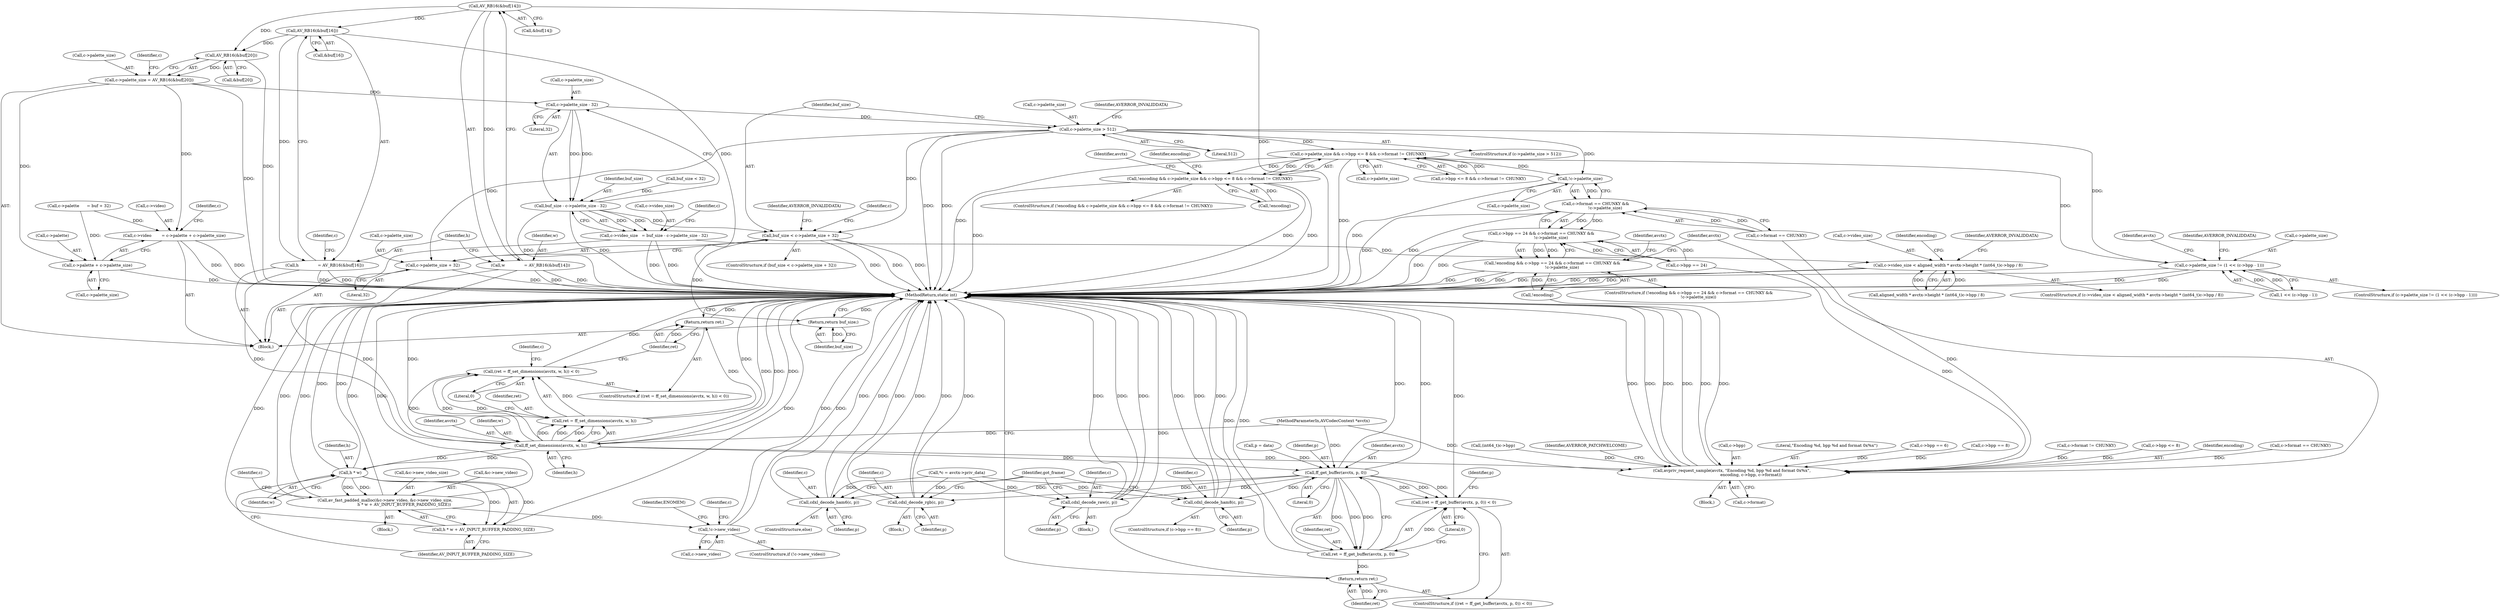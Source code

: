 digraph "0_FFmpeg_e1b60aad77c27ed5d4dfc11e5e6a05a38c70489d@pointer" {
"1000156" [label="(Call,AV_RB16(&buf[14]))"];
"1000154" [label="(Call,w               = AV_RB16(&buf[14]))"];
"1000270" [label="(Call,ff_set_dimensions(avctx, w, h))"];
"1000267" [label="(Call,(ret = ff_set_dimensions(avctx, w, h)) < 0)"];
"1000268" [label="(Call,ret = ff_set_dimensions(avctx, w, h))"];
"1000275" [label="(Return,return ret;)"];
"1000420" [label="(Call,avpriv_request_sample(avctx, \"Encoding %d, bpp %d and format 0x%x\",\n                              encoding, c->bpp, c->format))"];
"1000436" [label="(Call,ff_get_buffer(avctx, p, 0))"];
"1000433" [label="(Call,(ret = ff_get_buffer(avctx, p, 0)) < 0)"];
"1000434" [label="(Call,ret = ff_get_buffer(avctx, p, 0))"];
"1000441" [label="(Return,return ret;)"];
"1000479" [label="(Call,cdxl_decode_ham8(c, p))"];
"1000483" [label="(Call,cdxl_decode_ham6(c, p))"];
"1000494" [label="(Call,cdxl_decode_rgb(c, p))"];
"1000499" [label="(Call,cdxl_decode_raw(c, p))"];
"1000461" [label="(Call,h * w)"];
"1000451" [label="(Call,av_fast_padded_malloc(&c->new_video, &c->new_video_size,\n                              h * w + AV_INPUT_BUFFER_PADDING_SIZE))"];
"1000466" [label="(Call,!c->new_video)"];
"1000460" [label="(Call,h * w + AV_INPUT_BUFFER_PADDING_SIZE)"];
"1000163" [label="(Call,AV_RB16(&buf[16]))"];
"1000161" [label="(Call,h               = AV_RB16(&buf[16]))"];
"1000179" [label="(Call,AV_RB16(&buf[20]))"];
"1000175" [label="(Call,c->palette_size = AV_RB16(&buf[20]))"];
"1000191" [label="(Call,c->video        = c->palette + c->palette_size)"];
"1000195" [label="(Call,c->palette + c->palette_size)"];
"1000208" [label="(Call,c->palette_size - 32)"];
"1000206" [label="(Call,buf_size - c->palette_size - 32)"];
"1000202" [label="(Call,c->video_size   = buf_size - c->palette_size - 32)"];
"1000310" [label="(Call,c->video_size < aligned_width * avctx->height * (int64_t)c->bpp / 8)"];
"1000222" [label="(Call,buf_size < c->palette_size + 32)"];
"1000506" [label="(Return,return buf_size;)"];
"1000214" [label="(Call,c->palette_size > 512)"];
"1000224" [label="(Call,c->palette_size + 32)"];
"1000333" [label="(Call,c->palette_size && c->bpp <= 8 && c->format != CHUNKY)"];
"1000330" [label="(Call,!encoding && c->palette_size && c->bpp <= 8 && c->format != CHUNKY)"];
"1000373" [label="(Call,c->palette_size != (1 << (c->bpp - 1)))"];
"1000408" [label="(Call,!c->palette_size)"];
"1000402" [label="(Call,c->format == CHUNKY &&\n               !c->palette_size)"];
"1000396" [label="(Call,c->bpp == 24 && c->format == CHUNKY &&\n               !c->palette_size)"];
"1000393" [label="(Call,!encoding && c->bpp == 24 && c->format == CHUNKY &&\n               !c->palette_size)"];
"1000440" [label="(Literal,0)"];
"1000175" [label="(Call,c->palette_size = AV_RB16(&buf[20]))"];
"1000343" [label="(Call,c->format != CHUNKY)"];
"1000445" [label="(Identifier,p)"];
"1000437" [label="(Identifier,avctx)"];
"1000419" [label="(Block,)"];
"1000311" [label="(Call,c->video_size)"];
"1000338" [label="(Call,c->bpp <= 8)"];
"1000495" [label="(Identifier,c)"];
"1000206" [label="(Call,buf_size - c->palette_size - 32)"];
"1000452" [label="(Call,&c->new_video)"];
"1000435" [label="(Identifier,ret)"];
"1000464" [label="(Identifier,AV_INPUT_BUFFER_PADDING_SIZE)"];
"1000155" [label="(Identifier,w)"];
"1000332" [label="(Identifier,encoding)"];
"1000388" [label="(Identifier,avctx)"];
"1000223" [label="(Identifier,buf_size)"];
"1000215" [label="(Call,c->palette_size)"];
"1000423" [label="(Identifier,encoding)"];
"1000442" [label="(Identifier,ret)"];
"1000310" [label="(Call,c->video_size < aligned_width * avctx->height * (int64_t)c->bpp / 8)"];
"1000271" [label="(Identifier,avctx)"];
"1000433" [label="(Call,(ret = ff_get_buffer(avctx, p, 0)) < 0)"];
"1000208" [label="(Call,c->palette_size - 32)"];
"1000500" [label="(Identifier,c)"];
"1000351" [label="(Identifier,avctx)"];
"1000309" [label="(ControlStructure,if (c->video_size < aligned_width * avctx->height * (int64_t)c->bpp / 8))"];
"1000105" [label="(Block,)"];
"1000221" [label="(ControlStructure,if (buf_size < c->palette_size + 32))"];
"1000228" [label="(Literal,32)"];
"1000222" [label="(Call,buf_size < c->palette_size + 32)"];
"1000112" [label="(Call,p = data)"];
"1000176" [label="(Call,c->palette_size)"];
"1000268" [label="(Call,ret = ff_set_dimensions(avctx, w, h))"];
"1000501" [label="(Identifier,p)"];
"1000462" [label="(Identifier,h)"];
"1000204" [label="(Identifier,c)"];
"1000393" [label="(Call,!encoding && c->bpp == 24 && c->format == CHUNKY &&\n               !c->palette_size)"];
"1000493" [label="(Block,)"];
"1000329" [label="(ControlStructure,if (!encoding && c->palette_size && c->bpp <= 8 && c->format != CHUNKY))"];
"1000314" [label="(Call,aligned_width * avctx->height * (int64_t)c->bpp / 8)"];
"1000184" [label="(Call,c->palette      = buf + 32)"];
"1000330" [label="(Call,!encoding && c->palette_size && c->bpp <= 8 && c->format != CHUNKY)"];
"1000460" [label="(Call,h * w + AV_INPUT_BUFFER_PADDING_SIZE)"];
"1000278" [label="(Call,c->format == CHUNKY)"];
"1000397" [label="(Call,c->bpp == 24)"];
"1000213" [label="(ControlStructure,if (c->palette_size > 512))"];
"1000427" [label="(Call,c->format)"];
"1000468" [label="(Identifier,c)"];
"1000192" [label="(Call,c->video)"];
"1000214" [label="(Call,c->palette_size > 512)"];
"1000328" [label="(Identifier,AVERROR_INVALIDDATA)"];
"1000230" [label="(Identifier,AVERROR_INVALIDDATA)"];
"1000409" [label="(Call,c->palette_size)"];
"1000334" [label="(Call,c->palette_size)"];
"1000195" [label="(Call,c->palette + c->palette_size)"];
"1000507" [label="(Identifier,buf_size)"];
"1000207" [label="(Identifier,buf_size)"];
"1000485" [label="(Identifier,p)"];
"1000267" [label="(Call,(ret = ff_set_dimensions(avctx, w, h)) < 0)"];
"1000438" [label="(Identifier,p)"];
"1000499" [label="(Call,cdxl_decode_raw(c, p))"];
"1000496" [label="(Identifier,p)"];
"1000472" [label="(Identifier,ENOMEM)"];
"1000483" [label="(Call,cdxl_decode_ham6(c, p))"];
"1000482" [label="(ControlStructure,else)"];
"1000377" [label="(Call,1 << (c->bpp - 1))"];
"1000270" [label="(Call,ff_set_dimensions(avctx, w, h))"];
"1000164" [label="(Call,&buf[16])"];
"1000272" [label="(Identifier,w)"];
"1000476" [label="(Identifier,c)"];
"1000385" [label="(Identifier,AVERROR_INVALIDDATA)"];
"1000465" [label="(ControlStructure,if (!c->new_video))"];
"1000209" [label="(Call,c->palette_size)"];
"1000420" [label="(Call,avpriv_request_sample(avctx, \"Encoding %d, bpp %d and format 0x%x\",\n                              encoding, c->bpp, c->format))"];
"1000498" [label="(Block,)"];
"1000280" [label="(Identifier,c)"];
"1000133" [label="(Call,buf_size < 32)"];
"1000394" [label="(Call,!encoding)"];
"1000163" [label="(Call,AV_RB16(&buf[16]))"];
"1000484" [label="(Identifier,c)"];
"1000333" [label="(Call,c->palette_size && c->bpp <= 8 && c->format != CHUNKY)"];
"1000504" [label="(Identifier,got_frame)"];
"1000162" [label="(Identifier,h)"];
"1000506" [label="(Return,return buf_size;)"];
"1000392" [label="(ControlStructure,if (!encoding && c->bpp == 24 && c->format == CHUNKY &&\n               !c->palette_size))"];
"1000337" [label="(Call,c->bpp <= 8 && c->format != CHUNKY)"];
"1000203" [label="(Call,c->video_size)"];
"1000218" [label="(Literal,512)"];
"1000461" [label="(Call,h * w)"];
"1000415" [label="(Identifier,avctx)"];
"1000321" [label="(Call,(int64_t)c->bpp)"];
"1000220" [label="(Identifier,AVERROR_INVALIDDATA)"];
"1000234" [label="(Identifier,c)"];
"1000403" [label="(Call,c->format == CHUNKY)"];
"1000479" [label="(Call,cdxl_decode_ham8(c, p))"];
"1000463" [label="(Identifier,w)"];
"1000408" [label="(Call,!c->palette_size)"];
"1000191" [label="(Call,c->video        = c->palette + c->palette_size)"];
"1000224" [label="(Call,c->palette_size + 32)"];
"1000508" [label="(MethodReturn,static int)"];
"1000441" [label="(Return,return ret;)"];
"1000372" [label="(ControlStructure,if (c->palette_size != (1 << (c->bpp - 1))))"];
"1000436" [label="(Call,ff_get_buffer(avctx, p, 0))"];
"1000466" [label="(Call,!c->new_video)"];
"1000216" [label="(Identifier,c)"];
"1000179" [label="(Call,AV_RB16(&buf[20]))"];
"1000451" [label="(Call,av_fast_padded_malloc(&c->new_video, &c->new_video_size,\n                              h * w + AV_INPUT_BUFFER_PADDING_SIZE))"];
"1000269" [label="(Identifier,ret)"];
"1000358" [label="(Identifier,encoding)"];
"1000374" [label="(Call,c->palette_size)"];
"1000432" [label="(ControlStructure,if ((ret = ff_get_buffer(avctx, p, 0)) < 0))"];
"1000107" [label="(Call,*c = avctx->priv_data)"];
"1000276" [label="(Identifier,ret)"];
"1000450" [label="(Block,)"];
"1000473" [label="(ControlStructure,if (c->bpp == 8))"];
"1000161" [label="(Call,h               = AV_RB16(&buf[16]))"];
"1000467" [label="(Call,c->new_video)"];
"1000180" [label="(Call,&buf[20])"];
"1000101" [label="(MethodParameterIn,AVCodecContext *avctx)"];
"1000373" [label="(Call,c->palette_size != (1 << (c->bpp - 1)))"];
"1000396" [label="(Call,c->bpp == 24 && c->format == CHUNKY &&\n               !c->palette_size)"];
"1000274" [label="(Literal,0)"];
"1000480" [label="(Identifier,c)"];
"1000170" [label="(Identifier,c)"];
"1000154" [label="(Call,w               = AV_RB16(&buf[14]))"];
"1000456" [label="(Call,&c->new_video_size)"];
"1000431" [label="(Identifier,AVERROR_PATCHWELCOME)"];
"1000481" [label="(Identifier,p)"];
"1000331" [label="(Call,!encoding)"];
"1000439" [label="(Literal,0)"];
"1000421" [label="(Identifier,avctx)"];
"1000273" [label="(Identifier,h)"];
"1000402" [label="(Call,c->format == CHUNKY &&\n               !c->palette_size)"];
"1000186" [label="(Identifier,c)"];
"1000202" [label="(Call,c->video_size   = buf_size - c->palette_size - 32)"];
"1000266" [label="(ControlStructure,if ((ret = ff_set_dimensions(avctx, w, h)) < 0))"];
"1000212" [label="(Literal,32)"];
"1000424" [label="(Call,c->bpp)"];
"1000199" [label="(Call,c->palette_size)"];
"1000422" [label="(Literal,\"Encoding %d, bpp %d and format 0x%x\")"];
"1000361" [label="(Call,c->bpp == 6)"];
"1000275" [label="(Return,return ret;)"];
"1000494" [label="(Call,cdxl_decode_rgb(c, p))"];
"1000157" [label="(Call,&buf[14])"];
"1000366" [label="(Call,c->bpp == 8)"];
"1000434" [label="(Call,ret = ff_get_buffer(avctx, p, 0))"];
"1000225" [label="(Call,c->palette_size)"];
"1000156" [label="(Call,AV_RB16(&buf[14]))"];
"1000196" [label="(Call,c->palette)"];
"1000156" -> "1000154"  [label="AST: "];
"1000156" -> "1000157"  [label="CFG: "];
"1000157" -> "1000156"  [label="AST: "];
"1000154" -> "1000156"  [label="CFG: "];
"1000156" -> "1000508"  [label="DDG: "];
"1000156" -> "1000154"  [label="DDG: "];
"1000156" -> "1000163"  [label="DDG: "];
"1000156" -> "1000179"  [label="DDG: "];
"1000154" -> "1000105"  [label="AST: "];
"1000155" -> "1000154"  [label="AST: "];
"1000162" -> "1000154"  [label="CFG: "];
"1000154" -> "1000508"  [label="DDG: "];
"1000154" -> "1000508"  [label="DDG: "];
"1000154" -> "1000270"  [label="DDG: "];
"1000270" -> "1000268"  [label="AST: "];
"1000270" -> "1000273"  [label="CFG: "];
"1000271" -> "1000270"  [label="AST: "];
"1000272" -> "1000270"  [label="AST: "];
"1000273" -> "1000270"  [label="AST: "];
"1000268" -> "1000270"  [label="CFG: "];
"1000270" -> "1000508"  [label="DDG: "];
"1000270" -> "1000508"  [label="DDG: "];
"1000270" -> "1000508"  [label="DDG: "];
"1000270" -> "1000267"  [label="DDG: "];
"1000270" -> "1000267"  [label="DDG: "];
"1000270" -> "1000267"  [label="DDG: "];
"1000270" -> "1000268"  [label="DDG: "];
"1000270" -> "1000268"  [label="DDG: "];
"1000270" -> "1000268"  [label="DDG: "];
"1000101" -> "1000270"  [label="DDG: "];
"1000161" -> "1000270"  [label="DDG: "];
"1000270" -> "1000420"  [label="DDG: "];
"1000270" -> "1000436"  [label="DDG: "];
"1000270" -> "1000461"  [label="DDG: "];
"1000270" -> "1000461"  [label="DDG: "];
"1000267" -> "1000266"  [label="AST: "];
"1000267" -> "1000274"  [label="CFG: "];
"1000268" -> "1000267"  [label="AST: "];
"1000274" -> "1000267"  [label="AST: "];
"1000276" -> "1000267"  [label="CFG: "];
"1000280" -> "1000267"  [label="CFG: "];
"1000267" -> "1000508"  [label="DDG: "];
"1000268" -> "1000267"  [label="DDG: "];
"1000269" -> "1000268"  [label="AST: "];
"1000274" -> "1000268"  [label="CFG: "];
"1000268" -> "1000508"  [label="DDG: "];
"1000268" -> "1000508"  [label="DDG: "];
"1000268" -> "1000275"  [label="DDG: "];
"1000275" -> "1000266"  [label="AST: "];
"1000275" -> "1000276"  [label="CFG: "];
"1000276" -> "1000275"  [label="AST: "];
"1000508" -> "1000275"  [label="CFG: "];
"1000275" -> "1000508"  [label="DDG: "];
"1000276" -> "1000275"  [label="DDG: "];
"1000420" -> "1000419"  [label="AST: "];
"1000420" -> "1000427"  [label="CFG: "];
"1000421" -> "1000420"  [label="AST: "];
"1000422" -> "1000420"  [label="AST: "];
"1000423" -> "1000420"  [label="AST: "];
"1000424" -> "1000420"  [label="AST: "];
"1000427" -> "1000420"  [label="AST: "];
"1000431" -> "1000420"  [label="CFG: "];
"1000420" -> "1000508"  [label="DDG: "];
"1000420" -> "1000508"  [label="DDG: "];
"1000420" -> "1000508"  [label="DDG: "];
"1000420" -> "1000508"  [label="DDG: "];
"1000420" -> "1000508"  [label="DDG: "];
"1000101" -> "1000420"  [label="DDG: "];
"1000394" -> "1000420"  [label="DDG: "];
"1000338" -> "1000420"  [label="DDG: "];
"1000397" -> "1000420"  [label="DDG: "];
"1000366" -> "1000420"  [label="DDG: "];
"1000361" -> "1000420"  [label="DDG: "];
"1000321" -> "1000420"  [label="DDG: "];
"1000343" -> "1000420"  [label="DDG: "];
"1000403" -> "1000420"  [label="DDG: "];
"1000278" -> "1000420"  [label="DDG: "];
"1000436" -> "1000434"  [label="AST: "];
"1000436" -> "1000439"  [label="CFG: "];
"1000437" -> "1000436"  [label="AST: "];
"1000438" -> "1000436"  [label="AST: "];
"1000439" -> "1000436"  [label="AST: "];
"1000434" -> "1000436"  [label="CFG: "];
"1000436" -> "1000508"  [label="DDG: "];
"1000436" -> "1000508"  [label="DDG: "];
"1000436" -> "1000433"  [label="DDG: "];
"1000436" -> "1000433"  [label="DDG: "];
"1000436" -> "1000433"  [label="DDG: "];
"1000436" -> "1000434"  [label="DDG: "];
"1000436" -> "1000434"  [label="DDG: "];
"1000436" -> "1000434"  [label="DDG: "];
"1000101" -> "1000436"  [label="DDG: "];
"1000112" -> "1000436"  [label="DDG: "];
"1000436" -> "1000479"  [label="DDG: "];
"1000436" -> "1000483"  [label="DDG: "];
"1000436" -> "1000494"  [label="DDG: "];
"1000436" -> "1000499"  [label="DDG: "];
"1000433" -> "1000432"  [label="AST: "];
"1000433" -> "1000440"  [label="CFG: "];
"1000434" -> "1000433"  [label="AST: "];
"1000440" -> "1000433"  [label="AST: "];
"1000442" -> "1000433"  [label="CFG: "];
"1000445" -> "1000433"  [label="CFG: "];
"1000433" -> "1000508"  [label="DDG: "];
"1000434" -> "1000433"  [label="DDG: "];
"1000435" -> "1000434"  [label="AST: "];
"1000440" -> "1000434"  [label="CFG: "];
"1000434" -> "1000508"  [label="DDG: "];
"1000434" -> "1000508"  [label="DDG: "];
"1000434" -> "1000441"  [label="DDG: "];
"1000441" -> "1000432"  [label="AST: "];
"1000441" -> "1000442"  [label="CFG: "];
"1000442" -> "1000441"  [label="AST: "];
"1000508" -> "1000441"  [label="CFG: "];
"1000441" -> "1000508"  [label="DDG: "];
"1000442" -> "1000441"  [label="DDG: "];
"1000479" -> "1000473"  [label="AST: "];
"1000479" -> "1000481"  [label="CFG: "];
"1000480" -> "1000479"  [label="AST: "];
"1000481" -> "1000479"  [label="AST: "];
"1000504" -> "1000479"  [label="CFG: "];
"1000479" -> "1000508"  [label="DDG: "];
"1000479" -> "1000508"  [label="DDG: "];
"1000479" -> "1000508"  [label="DDG: "];
"1000107" -> "1000479"  [label="DDG: "];
"1000483" -> "1000482"  [label="AST: "];
"1000483" -> "1000485"  [label="CFG: "];
"1000484" -> "1000483"  [label="AST: "];
"1000485" -> "1000483"  [label="AST: "];
"1000504" -> "1000483"  [label="CFG: "];
"1000483" -> "1000508"  [label="DDG: "];
"1000483" -> "1000508"  [label="DDG: "];
"1000483" -> "1000508"  [label="DDG: "];
"1000107" -> "1000483"  [label="DDG: "];
"1000494" -> "1000493"  [label="AST: "];
"1000494" -> "1000496"  [label="CFG: "];
"1000495" -> "1000494"  [label="AST: "];
"1000496" -> "1000494"  [label="AST: "];
"1000504" -> "1000494"  [label="CFG: "];
"1000494" -> "1000508"  [label="DDG: "];
"1000494" -> "1000508"  [label="DDG: "];
"1000494" -> "1000508"  [label="DDG: "];
"1000107" -> "1000494"  [label="DDG: "];
"1000499" -> "1000498"  [label="AST: "];
"1000499" -> "1000501"  [label="CFG: "];
"1000500" -> "1000499"  [label="AST: "];
"1000501" -> "1000499"  [label="AST: "];
"1000504" -> "1000499"  [label="CFG: "];
"1000499" -> "1000508"  [label="DDG: "];
"1000499" -> "1000508"  [label="DDG: "];
"1000499" -> "1000508"  [label="DDG: "];
"1000107" -> "1000499"  [label="DDG: "];
"1000461" -> "1000460"  [label="AST: "];
"1000461" -> "1000463"  [label="CFG: "];
"1000462" -> "1000461"  [label="AST: "];
"1000463" -> "1000461"  [label="AST: "];
"1000464" -> "1000461"  [label="CFG: "];
"1000461" -> "1000508"  [label="DDG: "];
"1000461" -> "1000508"  [label="DDG: "];
"1000461" -> "1000451"  [label="DDG: "];
"1000461" -> "1000451"  [label="DDG: "];
"1000461" -> "1000460"  [label="DDG: "];
"1000461" -> "1000460"  [label="DDG: "];
"1000451" -> "1000450"  [label="AST: "];
"1000451" -> "1000460"  [label="CFG: "];
"1000452" -> "1000451"  [label="AST: "];
"1000456" -> "1000451"  [label="AST: "];
"1000460" -> "1000451"  [label="AST: "];
"1000468" -> "1000451"  [label="CFG: "];
"1000451" -> "1000508"  [label="DDG: "];
"1000451" -> "1000508"  [label="DDG: "];
"1000451" -> "1000508"  [label="DDG: "];
"1000451" -> "1000508"  [label="DDG: "];
"1000451" -> "1000466"  [label="DDG: "];
"1000466" -> "1000465"  [label="AST: "];
"1000466" -> "1000467"  [label="CFG: "];
"1000467" -> "1000466"  [label="AST: "];
"1000472" -> "1000466"  [label="CFG: "];
"1000476" -> "1000466"  [label="CFG: "];
"1000466" -> "1000508"  [label="DDG: "];
"1000466" -> "1000508"  [label="DDG: "];
"1000460" -> "1000464"  [label="CFG: "];
"1000464" -> "1000460"  [label="AST: "];
"1000460" -> "1000508"  [label="DDG: "];
"1000460" -> "1000508"  [label="DDG: "];
"1000163" -> "1000161"  [label="AST: "];
"1000163" -> "1000164"  [label="CFG: "];
"1000164" -> "1000163"  [label="AST: "];
"1000161" -> "1000163"  [label="CFG: "];
"1000163" -> "1000508"  [label="DDG: "];
"1000163" -> "1000161"  [label="DDG: "];
"1000163" -> "1000179"  [label="DDG: "];
"1000161" -> "1000105"  [label="AST: "];
"1000162" -> "1000161"  [label="AST: "];
"1000170" -> "1000161"  [label="CFG: "];
"1000161" -> "1000508"  [label="DDG: "];
"1000161" -> "1000508"  [label="DDG: "];
"1000179" -> "1000175"  [label="AST: "];
"1000179" -> "1000180"  [label="CFG: "];
"1000180" -> "1000179"  [label="AST: "];
"1000175" -> "1000179"  [label="CFG: "];
"1000179" -> "1000508"  [label="DDG: "];
"1000179" -> "1000175"  [label="DDG: "];
"1000175" -> "1000105"  [label="AST: "];
"1000176" -> "1000175"  [label="AST: "];
"1000186" -> "1000175"  [label="CFG: "];
"1000175" -> "1000508"  [label="DDG: "];
"1000175" -> "1000191"  [label="DDG: "];
"1000175" -> "1000195"  [label="DDG: "];
"1000175" -> "1000208"  [label="DDG: "];
"1000191" -> "1000105"  [label="AST: "];
"1000191" -> "1000195"  [label="CFG: "];
"1000192" -> "1000191"  [label="AST: "];
"1000195" -> "1000191"  [label="AST: "];
"1000204" -> "1000191"  [label="CFG: "];
"1000191" -> "1000508"  [label="DDG: "];
"1000191" -> "1000508"  [label="DDG: "];
"1000184" -> "1000191"  [label="DDG: "];
"1000195" -> "1000199"  [label="CFG: "];
"1000196" -> "1000195"  [label="AST: "];
"1000199" -> "1000195"  [label="AST: "];
"1000195" -> "1000508"  [label="DDG: "];
"1000184" -> "1000195"  [label="DDG: "];
"1000208" -> "1000206"  [label="AST: "];
"1000208" -> "1000212"  [label="CFG: "];
"1000209" -> "1000208"  [label="AST: "];
"1000212" -> "1000208"  [label="AST: "];
"1000206" -> "1000208"  [label="CFG: "];
"1000208" -> "1000206"  [label="DDG: "];
"1000208" -> "1000206"  [label="DDG: "];
"1000208" -> "1000214"  [label="DDG: "];
"1000206" -> "1000202"  [label="AST: "];
"1000207" -> "1000206"  [label="AST: "];
"1000202" -> "1000206"  [label="CFG: "];
"1000206" -> "1000508"  [label="DDG: "];
"1000206" -> "1000508"  [label="DDG: "];
"1000206" -> "1000202"  [label="DDG: "];
"1000206" -> "1000202"  [label="DDG: "];
"1000133" -> "1000206"  [label="DDG: "];
"1000206" -> "1000222"  [label="DDG: "];
"1000202" -> "1000105"  [label="AST: "];
"1000203" -> "1000202"  [label="AST: "];
"1000216" -> "1000202"  [label="CFG: "];
"1000202" -> "1000508"  [label="DDG: "];
"1000202" -> "1000508"  [label="DDG: "];
"1000202" -> "1000310"  [label="DDG: "];
"1000310" -> "1000309"  [label="AST: "];
"1000310" -> "1000314"  [label="CFG: "];
"1000311" -> "1000310"  [label="AST: "];
"1000314" -> "1000310"  [label="AST: "];
"1000328" -> "1000310"  [label="CFG: "];
"1000332" -> "1000310"  [label="CFG: "];
"1000310" -> "1000508"  [label="DDG: "];
"1000310" -> "1000508"  [label="DDG: "];
"1000310" -> "1000508"  [label="DDG: "];
"1000314" -> "1000310"  [label="DDG: "];
"1000314" -> "1000310"  [label="DDG: "];
"1000222" -> "1000221"  [label="AST: "];
"1000222" -> "1000224"  [label="CFG: "];
"1000223" -> "1000222"  [label="AST: "];
"1000224" -> "1000222"  [label="AST: "];
"1000230" -> "1000222"  [label="CFG: "];
"1000234" -> "1000222"  [label="CFG: "];
"1000222" -> "1000508"  [label="DDG: "];
"1000222" -> "1000508"  [label="DDG: "];
"1000222" -> "1000508"  [label="DDG: "];
"1000214" -> "1000222"  [label="DDG: "];
"1000222" -> "1000506"  [label="DDG: "];
"1000506" -> "1000105"  [label="AST: "];
"1000506" -> "1000507"  [label="CFG: "];
"1000507" -> "1000506"  [label="AST: "];
"1000508" -> "1000506"  [label="CFG: "];
"1000506" -> "1000508"  [label="DDG: "];
"1000507" -> "1000506"  [label="DDG: "];
"1000214" -> "1000213"  [label="AST: "];
"1000214" -> "1000218"  [label="CFG: "];
"1000215" -> "1000214"  [label="AST: "];
"1000218" -> "1000214"  [label="AST: "];
"1000220" -> "1000214"  [label="CFG: "];
"1000223" -> "1000214"  [label="CFG: "];
"1000214" -> "1000508"  [label="DDG: "];
"1000214" -> "1000508"  [label="DDG: "];
"1000214" -> "1000224"  [label="DDG: "];
"1000214" -> "1000333"  [label="DDG: "];
"1000214" -> "1000373"  [label="DDG: "];
"1000214" -> "1000408"  [label="DDG: "];
"1000224" -> "1000228"  [label="CFG: "];
"1000225" -> "1000224"  [label="AST: "];
"1000228" -> "1000224"  [label="AST: "];
"1000224" -> "1000508"  [label="DDG: "];
"1000333" -> "1000330"  [label="AST: "];
"1000333" -> "1000334"  [label="CFG: "];
"1000333" -> "1000337"  [label="CFG: "];
"1000334" -> "1000333"  [label="AST: "];
"1000337" -> "1000333"  [label="AST: "];
"1000330" -> "1000333"  [label="CFG: "];
"1000333" -> "1000508"  [label="DDG: "];
"1000333" -> "1000508"  [label="DDG: "];
"1000333" -> "1000330"  [label="DDG: "];
"1000333" -> "1000330"  [label="DDG: "];
"1000337" -> "1000333"  [label="DDG: "];
"1000337" -> "1000333"  [label="DDG: "];
"1000333" -> "1000373"  [label="DDG: "];
"1000333" -> "1000408"  [label="DDG: "];
"1000330" -> "1000329"  [label="AST: "];
"1000330" -> "1000331"  [label="CFG: "];
"1000331" -> "1000330"  [label="AST: "];
"1000351" -> "1000330"  [label="CFG: "];
"1000358" -> "1000330"  [label="CFG: "];
"1000330" -> "1000508"  [label="DDG: "];
"1000330" -> "1000508"  [label="DDG: "];
"1000330" -> "1000508"  [label="DDG: "];
"1000331" -> "1000330"  [label="DDG: "];
"1000373" -> "1000372"  [label="AST: "];
"1000373" -> "1000377"  [label="CFG: "];
"1000374" -> "1000373"  [label="AST: "];
"1000377" -> "1000373"  [label="AST: "];
"1000385" -> "1000373"  [label="CFG: "];
"1000388" -> "1000373"  [label="CFG: "];
"1000373" -> "1000508"  [label="DDG: "];
"1000373" -> "1000508"  [label="DDG: "];
"1000373" -> "1000508"  [label="DDG: "];
"1000377" -> "1000373"  [label="DDG: "];
"1000377" -> "1000373"  [label="DDG: "];
"1000408" -> "1000402"  [label="AST: "];
"1000408" -> "1000409"  [label="CFG: "];
"1000409" -> "1000408"  [label="AST: "];
"1000402" -> "1000408"  [label="CFG: "];
"1000408" -> "1000508"  [label="DDG: "];
"1000408" -> "1000402"  [label="DDG: "];
"1000402" -> "1000396"  [label="AST: "];
"1000402" -> "1000403"  [label="CFG: "];
"1000403" -> "1000402"  [label="AST: "];
"1000396" -> "1000402"  [label="CFG: "];
"1000402" -> "1000508"  [label="DDG: "];
"1000402" -> "1000508"  [label="DDG: "];
"1000402" -> "1000396"  [label="DDG: "];
"1000402" -> "1000396"  [label="DDG: "];
"1000403" -> "1000402"  [label="DDG: "];
"1000403" -> "1000402"  [label="DDG: "];
"1000396" -> "1000393"  [label="AST: "];
"1000396" -> "1000397"  [label="CFG: "];
"1000397" -> "1000396"  [label="AST: "];
"1000393" -> "1000396"  [label="CFG: "];
"1000396" -> "1000508"  [label="DDG: "];
"1000396" -> "1000508"  [label="DDG: "];
"1000396" -> "1000393"  [label="DDG: "];
"1000396" -> "1000393"  [label="DDG: "];
"1000397" -> "1000396"  [label="DDG: "];
"1000397" -> "1000396"  [label="DDG: "];
"1000393" -> "1000392"  [label="AST: "];
"1000393" -> "1000394"  [label="CFG: "];
"1000394" -> "1000393"  [label="AST: "];
"1000415" -> "1000393"  [label="CFG: "];
"1000421" -> "1000393"  [label="CFG: "];
"1000393" -> "1000508"  [label="DDG: "];
"1000393" -> "1000508"  [label="DDG: "];
"1000393" -> "1000508"  [label="DDG: "];
"1000394" -> "1000393"  [label="DDG: "];
}
